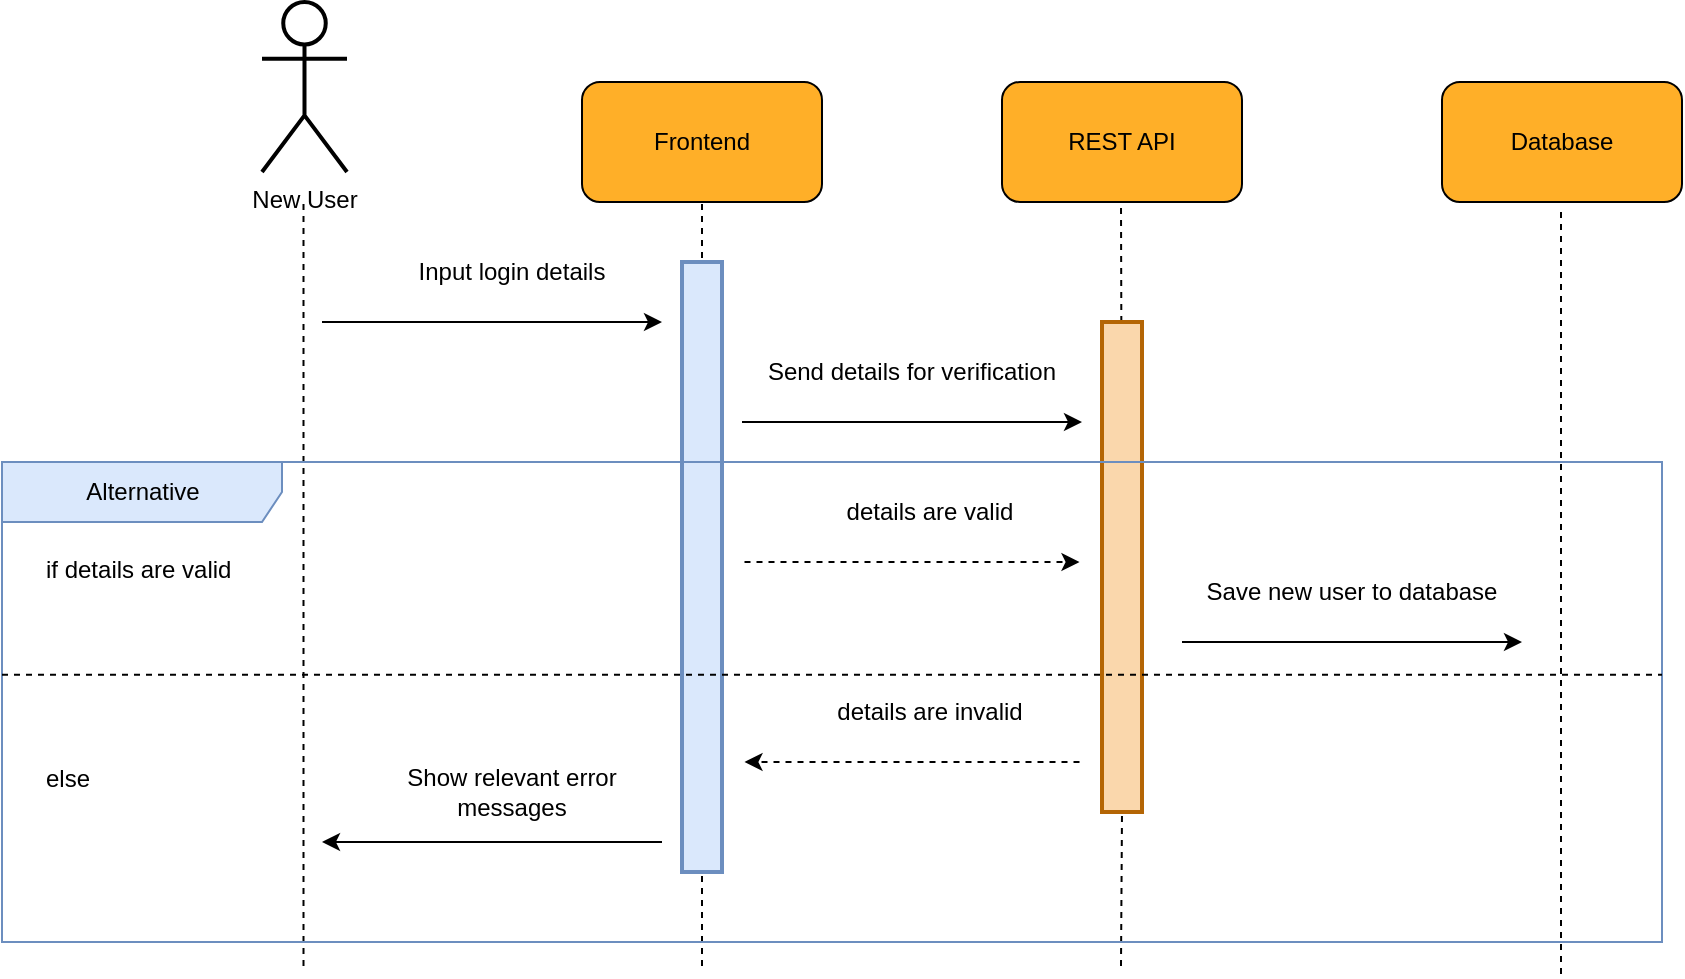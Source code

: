 <mxfile version="15.8.7" type="device"><diagram id="KQAjHLWIq2twIwQbD1x8" name="Page-1"><mxGraphModel dx="1952" dy="981" grid="1" gridSize="10" guides="1" tooltips="1" connect="1" arrows="1" fold="1" page="1" pageScale="1" pageWidth="850" pageHeight="1100" math="0" shadow="0"><root><mxCell id="0"/><mxCell id="1" parent="0"/><mxCell id="9v_2kgsC04UDYYDIk2Ah-4" value="" style="group;fontSize=12;" vertex="1" connectable="0" parent="1"><mxGeometry x="240" y="150" width="120" height="60" as="geometry"/></mxCell><mxCell id="9v_2kgsC04UDYYDIk2Ah-5" value="" style="rounded=1;whiteSpace=wrap;html=1;fillColor=#FFAF28;fontSize=12;" vertex="1" parent="9v_2kgsC04UDYYDIk2Ah-4"><mxGeometry width="120" height="60" as="geometry"/></mxCell><mxCell id="9v_2kgsC04UDYYDIk2Ah-6" value="&lt;font style=&quot;font-size: 12px;&quot;&gt;Frontend&lt;/font&gt;" style="text;html=1;strokeColor=none;fillColor=none;align=center;verticalAlign=middle;whiteSpace=wrap;rounded=0;fontSize=12;" vertex="1" parent="9v_2kgsC04UDYYDIk2Ah-4"><mxGeometry x="30" y="15" width="60" height="30" as="geometry"/></mxCell><mxCell id="9v_2kgsC04UDYYDIk2Ah-7" value="" style="group;fontSize=12;" vertex="1" connectable="0" parent="1"><mxGeometry x="450" y="150" width="120" height="60" as="geometry"/></mxCell><mxCell id="9v_2kgsC04UDYYDIk2Ah-8" value="" style="rounded=1;whiteSpace=wrap;html=1;fillColor=#FFAF28;fontSize=12;" vertex="1" parent="9v_2kgsC04UDYYDIk2Ah-7"><mxGeometry width="120" height="60" as="geometry"/></mxCell><mxCell id="9v_2kgsC04UDYYDIk2Ah-9" value="&lt;font style=&quot;font-size: 12px;&quot;&gt;REST API&lt;/font&gt;" style="text;html=1;strokeColor=none;fillColor=none;align=center;verticalAlign=middle;whiteSpace=wrap;rounded=0;fontSize=12;" vertex="1" parent="9v_2kgsC04UDYYDIk2Ah-7"><mxGeometry x="30" y="15" width="60" height="30" as="geometry"/></mxCell><mxCell id="9v_2kgsC04UDYYDIk2Ah-10" value="" style="endArrow=none;dashed=1;html=1;rounded=0;entryX=0.5;entryY=1;entryDx=0;entryDy=0;jumpSize=6;strokeWidth=1;fontSize=12;" edge="1" parent="1" target="9v_2kgsC04UDYYDIk2Ah-5"><mxGeometry width="50" height="50" relative="1" as="geometry"><mxPoint x="300" y="592" as="sourcePoint"/><mxPoint x="450" y="260" as="targetPoint"/></mxGeometry></mxCell><mxCell id="9v_2kgsC04UDYYDIk2Ah-11" value="" style="endArrow=none;dashed=1;html=1;rounded=0;entryX=0.5;entryY=1;entryDx=0;entryDy=0;jumpSize=6;strokeWidth=1;startArrow=none;fontSize=12;" edge="1" parent="1" source="9v_2kgsC04UDYYDIk2Ah-25"><mxGeometry width="50" height="50" relative="1" as="geometry"><mxPoint x="509.5" y="592" as="sourcePoint"/><mxPoint x="509.5" y="210" as="targetPoint"/></mxGeometry></mxCell><mxCell id="9v_2kgsC04UDYYDIk2Ah-12" value="New User" style="shape=umlActor;verticalLabelPosition=bottom;verticalAlign=top;html=1;outlineConnect=0;rounded=1;strokeWidth=2;fontSize=12;" vertex="1" parent="1"><mxGeometry x="80" y="110" width="42.5" height="85" as="geometry"/></mxCell><mxCell id="9v_2kgsC04UDYYDIk2Ah-13" value="" style="endArrow=none;dashed=1;html=1;rounded=0;entryX=0.5;entryY=1;entryDx=0;entryDy=0;jumpSize=6;strokeWidth=1;fontSize=12;" edge="1" parent="1"><mxGeometry width="50" height="50" relative="1" as="geometry"><mxPoint x="100.75" y="592" as="sourcePoint"/><mxPoint x="100.75" y="210" as="targetPoint"/></mxGeometry></mxCell><mxCell id="9v_2kgsC04UDYYDIk2Ah-14" value="" style="endArrow=classic;html=1;rounded=0;strokeWidth=1;jumpSize=6;fontSize=12;" edge="1" parent="1"><mxGeometry width="50" height="50" relative="1" as="geometry"><mxPoint x="110" y="270" as="sourcePoint"/><mxPoint x="280" y="270" as="targetPoint"/></mxGeometry></mxCell><mxCell id="9v_2kgsC04UDYYDIk2Ah-15" value="&lt;span style=&quot;background-color: rgb(255, 255, 255); font-size: 12px;&quot;&gt;Input login details&lt;/span&gt;" style="text;html=1;strokeColor=none;fillColor=none;align=center;verticalAlign=middle;whiteSpace=wrap;rounded=0;fontSize=12;" vertex="1" parent="1"><mxGeometry x="130" y="230" width="150" height="30" as="geometry"/></mxCell><mxCell id="9v_2kgsC04UDYYDIk2Ah-16" value="" style="endArrow=classic;html=1;rounded=0;strokeWidth=1;jumpSize=6;fontSize=12;" edge="1" parent="1"><mxGeometry width="50" height="50" relative="1" as="geometry"><mxPoint x="320" y="320" as="sourcePoint"/><mxPoint x="490" y="320" as="targetPoint"/></mxGeometry></mxCell><mxCell id="9v_2kgsC04UDYYDIk2Ah-17" value="&lt;span style=&quot;background-color: rgb(255, 255, 255); font-size: 12px;&quot;&gt;Send details for verification&lt;/span&gt;" style="text;html=1;strokeColor=none;fillColor=none;align=center;verticalAlign=middle;whiteSpace=wrap;rounded=0;fontSize=12;" vertex="1" parent="1"><mxGeometry x="330" y="280" width="150" height="30" as="geometry"/></mxCell><mxCell id="9v_2kgsC04UDYYDIk2Ah-18" value="" style="endArrow=classic;html=1;rounded=0;strokeWidth=1;jumpSize=6;dashed=1;fontSize=12;" edge="1" parent="1"><mxGeometry width="50" height="50" relative="1" as="geometry"><mxPoint x="321.25" y="390" as="sourcePoint"/><mxPoint x="488.75" y="390" as="targetPoint"/></mxGeometry></mxCell><mxCell id="9v_2kgsC04UDYYDIk2Ah-19" value="&lt;span style=&quot;background-color: rgb(255, 255, 255); font-size: 12px;&quot;&gt;details are valid&lt;/span&gt;" style="text;html=1;strokeColor=none;fillColor=none;align=center;verticalAlign=middle;whiteSpace=wrap;rounded=0;fontSize=12;" vertex="1" parent="1"><mxGeometry x="338.75" y="350" width="150" height="30" as="geometry"/></mxCell><mxCell id="9v_2kgsC04UDYYDIk2Ah-20" value="&lt;span style=&quot;background-color: rgb(255, 255, 255); font-size: 12px;&quot;&gt;details are invalid&lt;/span&gt;" style="text;html=1;strokeColor=none;fillColor=none;align=center;verticalAlign=middle;whiteSpace=wrap;rounded=0;fontSize=12;" vertex="1" parent="1"><mxGeometry x="338.75" y="450" width="150" height="30" as="geometry"/></mxCell><mxCell id="9v_2kgsC04UDYYDIk2Ah-21" value="" style="endArrow=classic;html=1;rounded=0;strokeWidth=1;jumpSize=6;dashed=1;fontSize=12;" edge="1" parent="1"><mxGeometry width="50" height="50" relative="1" as="geometry"><mxPoint x="488.75" y="490" as="sourcePoint"/><mxPoint x="321.25" y="490" as="targetPoint"/></mxGeometry></mxCell><mxCell id="9v_2kgsC04UDYYDIk2Ah-22" value="" style="endArrow=classic;html=1;rounded=0;strokeWidth=1;jumpSize=6;fontSize=12;" edge="1" parent="1"><mxGeometry width="50" height="50" relative="1" as="geometry"><mxPoint x="280" y="530" as="sourcePoint"/><mxPoint x="110" y="530" as="targetPoint"/></mxGeometry></mxCell><mxCell id="9v_2kgsC04UDYYDIk2Ah-23" value="&lt;span style=&quot;background-color: rgb(255, 255, 255); font-size: 12px;&quot;&gt;Show relevant error messages&lt;/span&gt;" style="text;html=1;strokeColor=none;fillColor=none;align=center;verticalAlign=middle;whiteSpace=wrap;rounded=0;fontSize=12;" vertex="1" parent="1"><mxGeometry x="130" y="490" width="150" height="30" as="geometry"/></mxCell><mxCell id="9v_2kgsC04UDYYDIk2Ah-24" value="" style="rounded=0;whiteSpace=wrap;html=1;fontSize=12;strokeWidth=2;fillColor=#dae8fc;strokeColor=#6c8ebf;" vertex="1" parent="1"><mxGeometry x="290" y="240" width="20" height="305" as="geometry"/></mxCell><mxCell id="9v_2kgsC04UDYYDIk2Ah-25" value="" style="rounded=0;whiteSpace=wrap;html=1;fontSize=12;strokeWidth=2;fillColor=#fad7ac;strokeColor=#b46504;" vertex="1" parent="1"><mxGeometry x="500" y="270" width="20" height="245" as="geometry"/></mxCell><mxCell id="9v_2kgsC04UDYYDIk2Ah-26" value="" style="endArrow=none;dashed=1;html=1;rounded=0;entryX=0.5;entryY=1;entryDx=0;entryDy=0;jumpSize=6;strokeWidth=1;fontSize=12;" edge="1" parent="1" target="9v_2kgsC04UDYYDIk2Ah-25"><mxGeometry width="50" height="50" relative="1" as="geometry"><mxPoint x="509.5" y="592" as="sourcePoint"/><mxPoint x="509.5" y="210" as="targetPoint"/></mxGeometry></mxCell><mxCell id="9v_2kgsC04UDYYDIk2Ah-29" value="" style="group;fontSize=12;" vertex="1" connectable="0" parent="1"><mxGeometry x="670" y="150" width="120" height="60" as="geometry"/></mxCell><mxCell id="9v_2kgsC04UDYYDIk2Ah-30" value="" style="rounded=1;whiteSpace=wrap;html=1;fillColor=#FFAF28;fontSize=12;" vertex="1" parent="9v_2kgsC04UDYYDIk2Ah-29"><mxGeometry width="120" height="60" as="geometry"/></mxCell><mxCell id="9v_2kgsC04UDYYDIk2Ah-31" value="&lt;font style=&quot;font-size: 12px&quot;&gt;Database&lt;/font&gt;" style="text;html=1;strokeColor=none;fillColor=none;align=center;verticalAlign=middle;whiteSpace=wrap;rounded=0;fontSize=12;" vertex="1" parent="9v_2kgsC04UDYYDIk2Ah-29"><mxGeometry x="30" y="15" width="60" height="30" as="geometry"/></mxCell><mxCell id="9v_2kgsC04UDYYDIk2Ah-33" value="" style="endArrow=none;dashed=1;html=1;rounded=0;entryX=0.5;entryY=1;entryDx=0;entryDy=0;jumpSize=6;strokeWidth=1;fontSize=12;" edge="1" parent="1"><mxGeometry width="50" height="50" relative="1" as="geometry"><mxPoint x="729.5" y="596" as="sourcePoint"/><mxPoint x="729.5" y="214" as="targetPoint"/></mxGeometry></mxCell><mxCell id="9v_2kgsC04UDYYDIk2Ah-34" value="" style="endArrow=classic;html=1;rounded=0;strokeWidth=1;jumpSize=6;fontSize=12;" edge="1" parent="1"><mxGeometry width="50" height="50" relative="1" as="geometry"><mxPoint x="540" y="430" as="sourcePoint"/><mxPoint x="710" y="430" as="targetPoint"/></mxGeometry></mxCell><mxCell id="9v_2kgsC04UDYYDIk2Ah-35" value="&lt;span style=&quot;background-color: rgb(255 , 255 , 255) ; font-size: 12px&quot;&gt;Save new user to database&lt;/span&gt;" style="text;html=1;strokeColor=none;fillColor=none;align=center;verticalAlign=middle;whiteSpace=wrap;rounded=0;fontSize=12;" vertex="1" parent="1"><mxGeometry x="550" y="390" width="150" height="30" as="geometry"/></mxCell><mxCell id="9v_2kgsC04UDYYDIk2Ah-36" value="Alternative" style="shape=umlFrame;tabWidth=110;tabHeight=30;tabPosition=left;html=1;boundedLbl=1;labelInHeader=1;width=140;height=30;fillColor=#dae8fc;fontSize=12;strokeWidth=1;strokeColor=#6c8ebf;" vertex="1" parent="1"><mxGeometry x="-50" y="340" width="830" height="240" as="geometry"/></mxCell><mxCell id="9v_2kgsC04UDYYDIk2Ah-37" value="if details are valid" style="text;fillColor=none;fontSize=12;" vertex="1" parent="9v_2kgsC04UDYYDIk2Ah-36"><mxGeometry width="100" height="20" relative="1" as="geometry"><mxPoint x="20" y="40" as="offset"/></mxGeometry></mxCell><mxCell id="9v_2kgsC04UDYYDIk2Ah-38" value="else" style="line;strokeWidth=1;dashed=1;labelPosition=center;verticalLabelPosition=bottom;align=left;verticalAlign=top;spacingLeft=20;spacingTop=15;fillColor=none;fontSize=12;" vertex="1" parent="9v_2kgsC04UDYYDIk2Ah-36"><mxGeometry y="83.077" width="830" height="46.523" as="geometry"/></mxCell></root></mxGraphModel></diagram></mxfile>